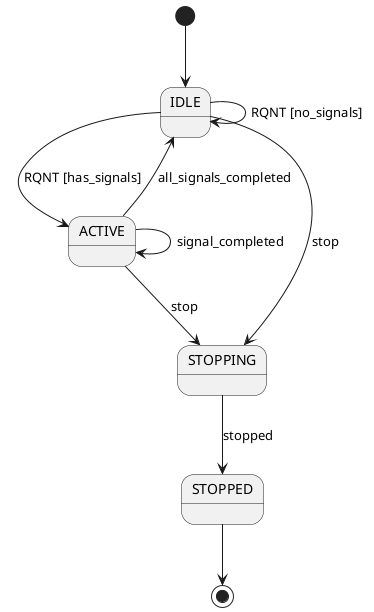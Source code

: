@startuml
[*] --> IDLE
IDLE --> IDLE : RQNT [no_signals]
IDLE -down-> ACTIVE : RQNT [has_signals]
IDLE --> STOPPING : stop

ACTIVE -up-> IDLE : all_signals_completed
ACTIVE -> ACTIVE : signal_completed
ACTIVE --> STOPPING : stop

STOPPING --> STOPPED : stopped

STOPPED --> [*]
@enduml